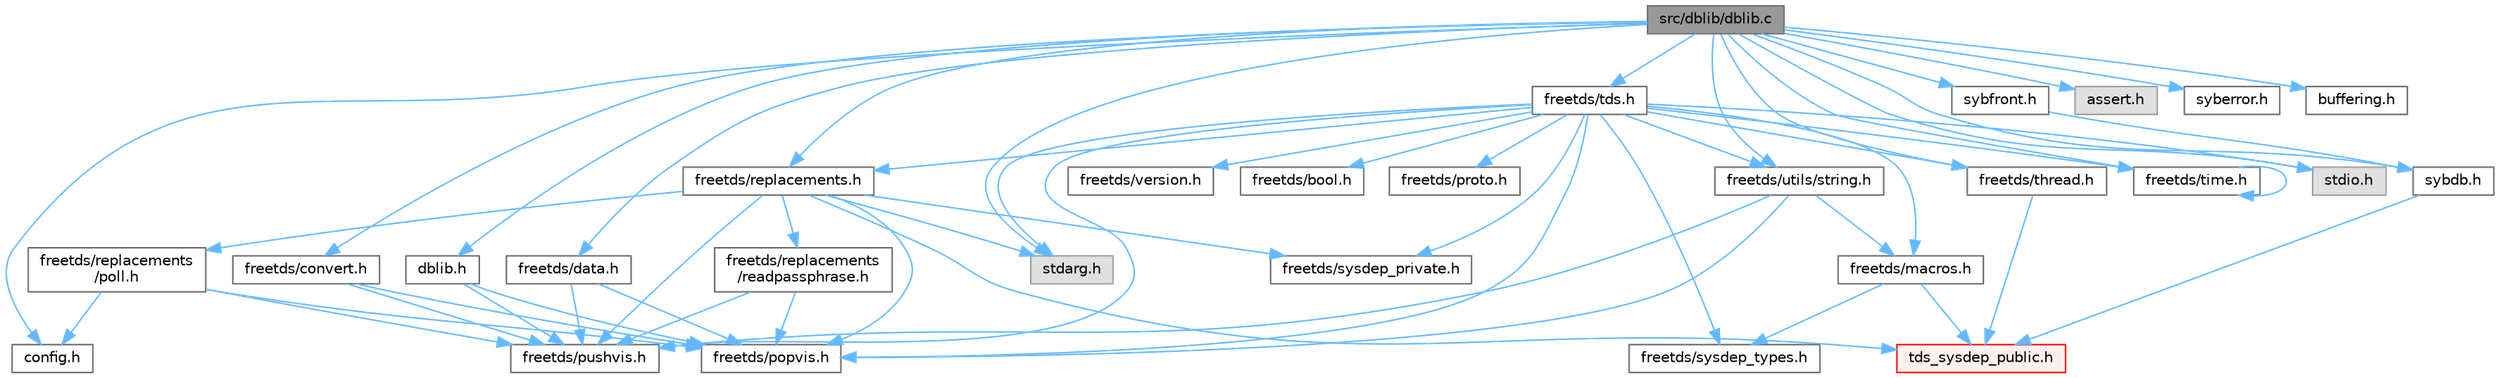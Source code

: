 digraph "src/dblib/dblib.c"
{
 // LATEX_PDF_SIZE
  bgcolor="transparent";
  edge [fontname=Helvetica,fontsize=10,labelfontname=Helvetica,labelfontsize=10];
  node [fontname=Helvetica,fontsize=10,shape=box,height=0.2,width=0.4];
  Node1 [id="Node000001",label="src/dblib/dblib.c",height=0.2,width=0.4,color="gray40", fillcolor="grey60", style="filled", fontcolor="black",tooltip="Main implementation file for db-lib."];
  Node1 -> Node2 [id="edge1_Node000001_Node000002",color="steelblue1",style="solid",tooltip=" "];
  Node2 [id="Node000002",label="config.h",height=0.2,width=0.4,color="grey40", fillcolor="white", style="filled",URL="$a00521_source.html",tooltip=" "];
  Node1 -> Node3 [id="edge2_Node000001_Node000003",color="steelblue1",style="solid",tooltip=" "];
  Node3 [id="Node000003",label="stdarg.h",height=0.2,width=0.4,color="grey60", fillcolor="#E0E0E0", style="filled",tooltip=" "];
  Node1 -> Node4 [id="edge3_Node000001_Node000004",color="steelblue1",style="solid",tooltip=" "];
  Node4 [id="Node000004",label="freetds/time.h",height=0.2,width=0.4,color="grey40", fillcolor="white", style="filled",URL="$a00434_source.html",tooltip=" "];
  Node4 -> Node4 [id="edge4_Node000004_Node000004",color="steelblue1",style="solid",tooltip=" "];
  Node1 -> Node5 [id="edge5_Node000001_Node000005",color="steelblue1",style="solid",tooltip=" "];
  Node5 [id="Node000005",label="assert.h",height=0.2,width=0.4,color="grey60", fillcolor="#E0E0E0", style="filled",tooltip=" "];
  Node1 -> Node6 [id="edge6_Node000001_Node000006",color="steelblue1",style="solid",tooltip=" "];
  Node6 [id="Node000006",label="stdio.h",height=0.2,width=0.4,color="grey60", fillcolor="#E0E0E0", style="filled",tooltip=" "];
  Node1 -> Node7 [id="edge7_Node000001_Node000007",color="steelblue1",style="solid",tooltip=" "];
  Node7 [id="Node000007",label="freetds/tds.h",height=0.2,width=0.4,color="grey40", fillcolor="white", style="filled",URL="$a00422.html",tooltip="Main include file for libtds."];
  Node7 -> Node3 [id="edge8_Node000007_Node000003",color="steelblue1",style="solid",tooltip=" "];
  Node7 -> Node6 [id="edge9_Node000007_Node000006",color="steelblue1",style="solid",tooltip=" "];
  Node7 -> Node4 [id="edge10_Node000007_Node000004",color="steelblue1",style="solid",tooltip=" "];
  Node7 -> Node8 [id="edge11_Node000007_Node000008",color="steelblue1",style="solid",tooltip=" "];
  Node8 [id="Node000008",label="freetds/version.h",height=0.2,width=0.4,color="grey40", fillcolor="white", style="filled",URL="$a00485_source.html",tooltip=" "];
  Node7 -> Node9 [id="edge12_Node000007_Node000009",color="steelblue1",style="solid",tooltip=" "];
  Node9 [id="Node000009",label="freetds/sysdep_private.h",height=0.2,width=0.4,color="grey40", fillcolor="white", style="filled",URL="$a00425_source.html",tooltip=" "];
  Node7 -> Node10 [id="edge13_Node000007_Node000010",color="steelblue1",style="solid",tooltip=" "];
  Node10 [id="Node000010",label="freetds/sysdep_types.h",height=0.2,width=0.4,color="grey40", fillcolor="white", style="filled",URL="$a00491_source.html",tooltip=" "];
  Node7 -> Node11 [id="edge14_Node000007_Node000011",color="steelblue1",style="solid",tooltip=" "];
  Node11 [id="Node000011",label="freetds/thread.h",height=0.2,width=0.4,color="grey40", fillcolor="white", style="filled",URL="$a00428_source.html",tooltip=" "];
  Node11 -> Node12 [id="edge15_Node000011_Node000012",color="steelblue1",style="solid",tooltip=" "];
  Node12 [id="Node000012",label="tds_sysdep_public.h",height=0.2,width=0.4,color="red", fillcolor="#FFF0F0", style="filled",URL="$a00530_source.html",tooltip=" "];
  Node7 -> Node14 [id="edge16_Node000007_Node000014",color="steelblue1",style="solid",tooltip=" "];
  Node14 [id="Node000014",label="freetds/bool.h",height=0.2,width=0.4,color="grey40", fillcolor="white", style="filled",URL="$a00440_source.html",tooltip=" "];
  Node7 -> Node15 [id="edge17_Node000007_Node000015",color="steelblue1",style="solid",tooltip=" "];
  Node15 [id="Node000015",label="freetds/macros.h",height=0.2,width=0.4,color="grey40", fillcolor="white", style="filled",URL="$a00446_source.html",tooltip=" "];
  Node15 -> Node12 [id="edge18_Node000015_Node000012",color="steelblue1",style="solid",tooltip=" "];
  Node15 -> Node10 [id="edge19_Node000015_Node000010",color="steelblue1",style="solid",tooltip=" "];
  Node7 -> Node16 [id="edge20_Node000007_Node000016",color="steelblue1",style="solid",tooltip=" "];
  Node16 [id="Node000016",label="freetds/utils/string.h",height=0.2,width=0.4,color="grey40", fillcolor="white", style="filled",URL="$a00479_source.html",tooltip=" "];
  Node16 -> Node15 [id="edge21_Node000016_Node000015",color="steelblue1",style="solid",tooltip=" "];
  Node16 -> Node17 [id="edge22_Node000016_Node000017",color="steelblue1",style="solid",tooltip=" "];
  Node17 [id="Node000017",label="freetds/pushvis.h",height=0.2,width=0.4,color="grey40", fillcolor="white", style="filled",URL="$a00413_source.html",tooltip=" "];
  Node16 -> Node18 [id="edge23_Node000016_Node000018",color="steelblue1",style="solid",tooltip=" "];
  Node18 [id="Node000018",label="freetds/popvis.h",height=0.2,width=0.4,color="grey40", fillcolor="white", style="filled",URL="$a00407_source.html",tooltip=" "];
  Node7 -> Node19 [id="edge24_Node000007_Node000019",color="steelblue1",style="solid",tooltip=" "];
  Node19 [id="Node000019",label="freetds/replacements.h",height=0.2,width=0.4,color="grey40", fillcolor="white", style="filled",URL="$a00494_source.html",tooltip=" "];
  Node19 -> Node3 [id="edge25_Node000019_Node000003",color="steelblue1",style="solid",tooltip=" "];
  Node19 -> Node12 [id="edge26_Node000019_Node000012",color="steelblue1",style="solid",tooltip=" "];
  Node19 -> Node9 [id="edge27_Node000019_Node000009",color="steelblue1",style="solid",tooltip=" "];
  Node19 -> Node20 [id="edge28_Node000019_Node000020",color="steelblue1",style="solid",tooltip=" "];
  Node20 [id="Node000020",label="freetds/replacements\l/readpassphrase.h",height=0.2,width=0.4,color="grey40", fillcolor="white", style="filled",URL="$a00500_source.html",tooltip=" "];
  Node20 -> Node17 [id="edge29_Node000020_Node000017",color="steelblue1",style="solid",tooltip=" "];
  Node20 -> Node18 [id="edge30_Node000020_Node000018",color="steelblue1",style="solid",tooltip=" "];
  Node19 -> Node21 [id="edge31_Node000019_Node000021",color="steelblue1",style="solid",tooltip=" "];
  Node21 [id="Node000021",label="freetds/replacements\l/poll.h",height=0.2,width=0.4,color="grey40", fillcolor="white", style="filled",URL="$a00497.html",tooltip="Provide poll call where missing."];
  Node21 -> Node2 [id="edge32_Node000021_Node000002",color="steelblue1",style="solid",tooltip=" "];
  Node21 -> Node17 [id="edge33_Node000021_Node000017",color="steelblue1",style="solid",tooltip=" "];
  Node21 -> Node18 [id="edge34_Node000021_Node000018",color="steelblue1",style="solid",tooltip=" "];
  Node19 -> Node17 [id="edge35_Node000019_Node000017",color="steelblue1",style="solid",tooltip=" "];
  Node19 -> Node18 [id="edge36_Node000019_Node000018",color="steelblue1",style="solid",tooltip=" "];
  Node7 -> Node17 [id="edge37_Node000007_Node000017",color="steelblue1",style="solid",tooltip=" "];
  Node7 -> Node22 [id="edge38_Node000007_Node000022",color="steelblue1",style="solid",tooltip=" "];
  Node22 [id="Node000022",label="freetds/proto.h",height=0.2,width=0.4,color="grey40", fillcolor="white", style="filled",URL="$a00410_source.html",tooltip=" "];
  Node7 -> Node18 [id="edge39_Node000007_Node000018",color="steelblue1",style="solid",tooltip=" "];
  Node1 -> Node11 [id="edge40_Node000001_Node000011",color="steelblue1",style="solid",tooltip=" "];
  Node1 -> Node23 [id="edge41_Node000001_Node000023",color="steelblue1",style="solid",tooltip=" "];
  Node23 [id="Node000023",label="freetds/convert.h",height=0.2,width=0.4,color="grey40", fillcolor="white", style="filled",URL="$a00392_source.html",tooltip=" "];
  Node23 -> Node17 [id="edge42_Node000023_Node000017",color="steelblue1",style="solid",tooltip=" "];
  Node23 -> Node18 [id="edge43_Node000023_Node000018",color="steelblue1",style="solid",tooltip=" "];
  Node1 -> Node16 [id="edge44_Node000001_Node000016",color="steelblue1",style="solid",tooltip=" "];
  Node1 -> Node24 [id="edge45_Node000001_Node000024",color="steelblue1",style="solid",tooltip=" "];
  Node24 [id="Node000024",label="freetds/data.h",height=0.2,width=0.4,color="grey40", fillcolor="white", style="filled",URL="$a00395_source.html",tooltip=" "];
  Node24 -> Node17 [id="edge46_Node000024_Node000017",color="steelblue1",style="solid",tooltip=" "];
  Node24 -> Node18 [id="edge47_Node000024_Node000018",color="steelblue1",style="solid",tooltip=" "];
  Node1 -> Node19 [id="edge48_Node000001_Node000019",color="steelblue1",style="solid",tooltip=" "];
  Node1 -> Node25 [id="edge49_Node000001_Node000025",color="steelblue1",style="solid",tooltip=" "];
  Node25 [id="Node000025",label="sybfront.h",height=0.2,width=0.4,color="grey40", fillcolor="white", style="filled",URL="$a00527_source.html",tooltip=" "];
  Node25 -> Node26 [id="edge50_Node000025_Node000026",color="steelblue1",style="solid",tooltip=" "];
  Node26 [id="Node000026",label="sybdb.h",height=0.2,width=0.4,color="grey40", fillcolor="white", style="filled",URL="$a00509.html",tooltip="Primary include file for db-lib applications."];
  Node26 -> Node12 [id="edge51_Node000026_Node000012",color="steelblue1",style="solid",tooltip=" "];
  Node1 -> Node26 [id="edge52_Node000001_Node000026",color="steelblue1",style="solid",tooltip=" "];
  Node1 -> Node27 [id="edge53_Node000001_Node000027",color="steelblue1",style="solid",tooltip=" "];
  Node27 [id="Node000027",label="syberror.h",height=0.2,width=0.4,color="grey40", fillcolor="white", style="filled",URL="$a00524_source.html",tooltip=" "];
  Node1 -> Node28 [id="edge54_Node000001_Node000028",color="steelblue1",style="solid",tooltip=" "];
  Node28 [id="Node000028",label="dblib.h",height=0.2,width=0.4,color="grey40", fillcolor="white", style="filled",URL="$a00380_source.html",tooltip=" "];
  Node28 -> Node17 [id="edge55_Node000028_Node000017",color="steelblue1",style="solid",tooltip=" "];
  Node28 -> Node18 [id="edge56_Node000028_Node000018",color="steelblue1",style="solid",tooltip=" "];
  Node1 -> Node29 [id="edge57_Node000001_Node000029",color="steelblue1",style="solid",tooltip=" "];
  Node29 [id="Node000029",label="buffering.h",height=0.2,width=0.4,color="grey40", fillcolor="white", style="filled",URL="$a00083_source.html",tooltip=" "];
}
